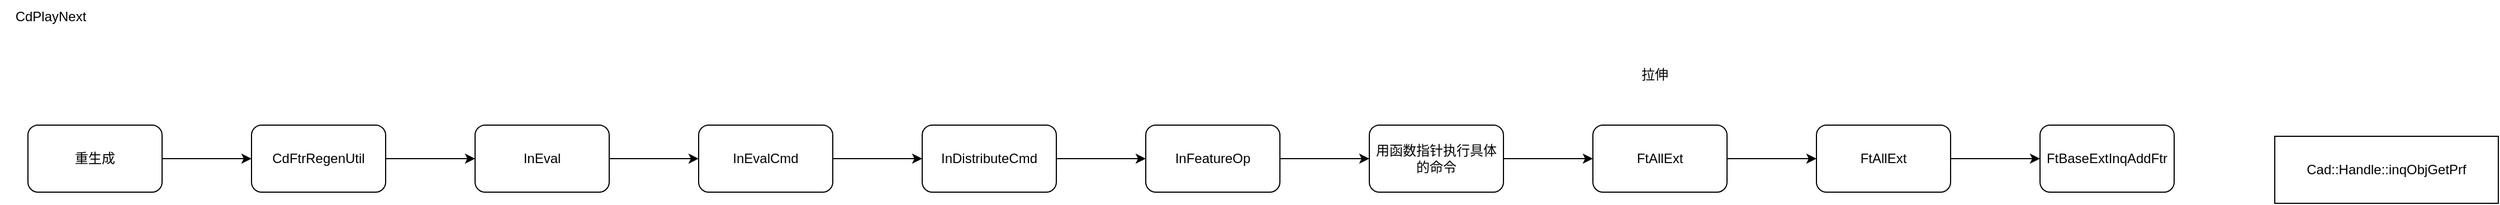 <mxfile version="26.1.1">
  <diagram name="第 1 页" id="YE1NN4_8z4oJuWLOnsad">
    <mxGraphModel dx="106" dy="-543" grid="1" gridSize="10" guides="1" tooltips="1" connect="1" arrows="1" fold="1" page="1" pageScale="1" pageWidth="827" pageHeight="1169" math="0" shadow="0">
      <root>
        <mxCell id="0" />
        <mxCell id="1" parent="0" />
        <mxCell id="Woupkxnf32XxdwBppOrR-3" value="" style="edgeStyle=orthogonalEdgeStyle;rounded=0;orthogonalLoop=1;jettySize=auto;html=1;" edge="1" parent="1" source="Woupkxnf32XxdwBppOrR-1" target="Woupkxnf32XxdwBppOrR-2">
          <mxGeometry relative="1" as="geometry" />
        </mxCell>
        <mxCell id="Woupkxnf32XxdwBppOrR-1" value="重生成" style="rounded=1;whiteSpace=wrap;html=1;" vertex="1" parent="1">
          <mxGeometry x="860" y="1440" width="120" height="60" as="geometry" />
        </mxCell>
        <mxCell id="Woupkxnf32XxdwBppOrR-6" value="" style="edgeStyle=orthogonalEdgeStyle;rounded=0;orthogonalLoop=1;jettySize=auto;html=1;" edge="1" parent="1" source="Woupkxnf32XxdwBppOrR-2" target="Woupkxnf32XxdwBppOrR-5">
          <mxGeometry relative="1" as="geometry" />
        </mxCell>
        <mxCell id="Woupkxnf32XxdwBppOrR-2" value="CdFtrRegenUtil" style="whiteSpace=wrap;html=1;rounded=1;" vertex="1" parent="1">
          <mxGeometry x="1060" y="1440" width="120" height="60" as="geometry" />
        </mxCell>
        <mxCell id="Woupkxnf32XxdwBppOrR-4" value="CdPlayNext" style="text;html=1;align=center;verticalAlign=middle;resizable=0;points=[];autosize=1;strokeColor=none;fillColor=none;" vertex="1" parent="1">
          <mxGeometry x="835" y="1328" width="90" height="30" as="geometry" />
        </mxCell>
        <mxCell id="Woupkxnf32XxdwBppOrR-8" value="" style="edgeStyle=orthogonalEdgeStyle;rounded=0;orthogonalLoop=1;jettySize=auto;html=1;" edge="1" parent="1" source="Woupkxnf32XxdwBppOrR-5" target="Woupkxnf32XxdwBppOrR-7">
          <mxGeometry relative="1" as="geometry" />
        </mxCell>
        <mxCell id="Woupkxnf32XxdwBppOrR-5" value="InEval" style="whiteSpace=wrap;html=1;rounded=1;" vertex="1" parent="1">
          <mxGeometry x="1260" y="1440" width="120" height="60" as="geometry" />
        </mxCell>
        <mxCell id="Woupkxnf32XxdwBppOrR-10" value="" style="edgeStyle=orthogonalEdgeStyle;rounded=0;orthogonalLoop=1;jettySize=auto;html=1;" edge="1" parent="1" source="Woupkxnf32XxdwBppOrR-7" target="Woupkxnf32XxdwBppOrR-9">
          <mxGeometry relative="1" as="geometry" />
        </mxCell>
        <mxCell id="Woupkxnf32XxdwBppOrR-7" value="InEvalCmd" style="whiteSpace=wrap;html=1;rounded=1;" vertex="1" parent="1">
          <mxGeometry x="1460" y="1440" width="120" height="60" as="geometry" />
        </mxCell>
        <mxCell id="Woupkxnf32XxdwBppOrR-12" value="" style="edgeStyle=orthogonalEdgeStyle;rounded=0;orthogonalLoop=1;jettySize=auto;html=1;" edge="1" parent="1" source="Woupkxnf32XxdwBppOrR-9" target="Woupkxnf32XxdwBppOrR-11">
          <mxGeometry relative="1" as="geometry" />
        </mxCell>
        <mxCell id="Woupkxnf32XxdwBppOrR-9" value="InDistributeCmd" style="whiteSpace=wrap;html=1;rounded=1;" vertex="1" parent="1">
          <mxGeometry x="1660" y="1440" width="120" height="60" as="geometry" />
        </mxCell>
        <mxCell id="Woupkxnf32XxdwBppOrR-14" value="" style="edgeStyle=orthogonalEdgeStyle;rounded=0;orthogonalLoop=1;jettySize=auto;html=1;" edge="1" parent="1" source="Woupkxnf32XxdwBppOrR-11" target="Woupkxnf32XxdwBppOrR-13">
          <mxGeometry relative="1" as="geometry" />
        </mxCell>
        <mxCell id="Woupkxnf32XxdwBppOrR-11" value="InFeatureOp" style="whiteSpace=wrap;html=1;rounded=1;" vertex="1" parent="1">
          <mxGeometry x="1860" y="1440" width="120" height="60" as="geometry" />
        </mxCell>
        <mxCell id="Woupkxnf32XxdwBppOrR-16" value="" style="edgeStyle=orthogonalEdgeStyle;rounded=0;orthogonalLoop=1;jettySize=auto;html=1;" edge="1" parent="1" source="Woupkxnf32XxdwBppOrR-13" target="Woupkxnf32XxdwBppOrR-15">
          <mxGeometry relative="1" as="geometry" />
        </mxCell>
        <mxCell id="Woupkxnf32XxdwBppOrR-13" value="用函数指针执行具体的命令" style="whiteSpace=wrap;html=1;rounded=1;" vertex="1" parent="1">
          <mxGeometry x="2060" y="1440" width="120" height="60" as="geometry" />
        </mxCell>
        <mxCell id="Woupkxnf32XxdwBppOrR-19" value="" style="edgeStyle=orthogonalEdgeStyle;rounded=0;orthogonalLoop=1;jettySize=auto;html=1;" edge="1" parent="1" source="Woupkxnf32XxdwBppOrR-15" target="Woupkxnf32XxdwBppOrR-18">
          <mxGeometry relative="1" as="geometry" />
        </mxCell>
        <mxCell id="Woupkxnf32XxdwBppOrR-15" value="FtAllExt" style="whiteSpace=wrap;html=1;rounded=1;" vertex="1" parent="1">
          <mxGeometry x="2260" y="1440" width="120" height="60" as="geometry" />
        </mxCell>
        <mxCell id="Woupkxnf32XxdwBppOrR-17" value="拉伸" style="text;html=1;align=center;verticalAlign=middle;resizable=0;points=[];autosize=1;strokeColor=none;fillColor=none;" vertex="1" parent="1">
          <mxGeometry x="2290" y="1380" width="50" height="30" as="geometry" />
        </mxCell>
        <mxCell id="Woupkxnf32XxdwBppOrR-21" value="" style="edgeStyle=orthogonalEdgeStyle;rounded=0;orthogonalLoop=1;jettySize=auto;html=1;" edge="1" parent="1" source="Woupkxnf32XxdwBppOrR-18" target="Woupkxnf32XxdwBppOrR-20">
          <mxGeometry relative="1" as="geometry" />
        </mxCell>
        <mxCell id="Woupkxnf32XxdwBppOrR-18" value="FtAllExt" style="whiteSpace=wrap;html=1;rounded=1;" vertex="1" parent="1">
          <mxGeometry x="2460" y="1440" width="120" height="60" as="geometry" />
        </mxCell>
        <mxCell id="Woupkxnf32XxdwBppOrR-20" value="FtBaseExtInqAddFtr" style="whiteSpace=wrap;html=1;rounded=1;" vertex="1" parent="1">
          <mxGeometry x="2660" y="1440" width="120" height="60" as="geometry" />
        </mxCell>
        <mxCell id="Woupkxnf32XxdwBppOrR-22" value="Cad::Handle::inqObjGetPrf" style="whiteSpace=wrap;html=1;" vertex="1" parent="1">
          <mxGeometry x="2870" y="1450" width="200" height="60" as="geometry" />
        </mxCell>
      </root>
    </mxGraphModel>
  </diagram>
</mxfile>
